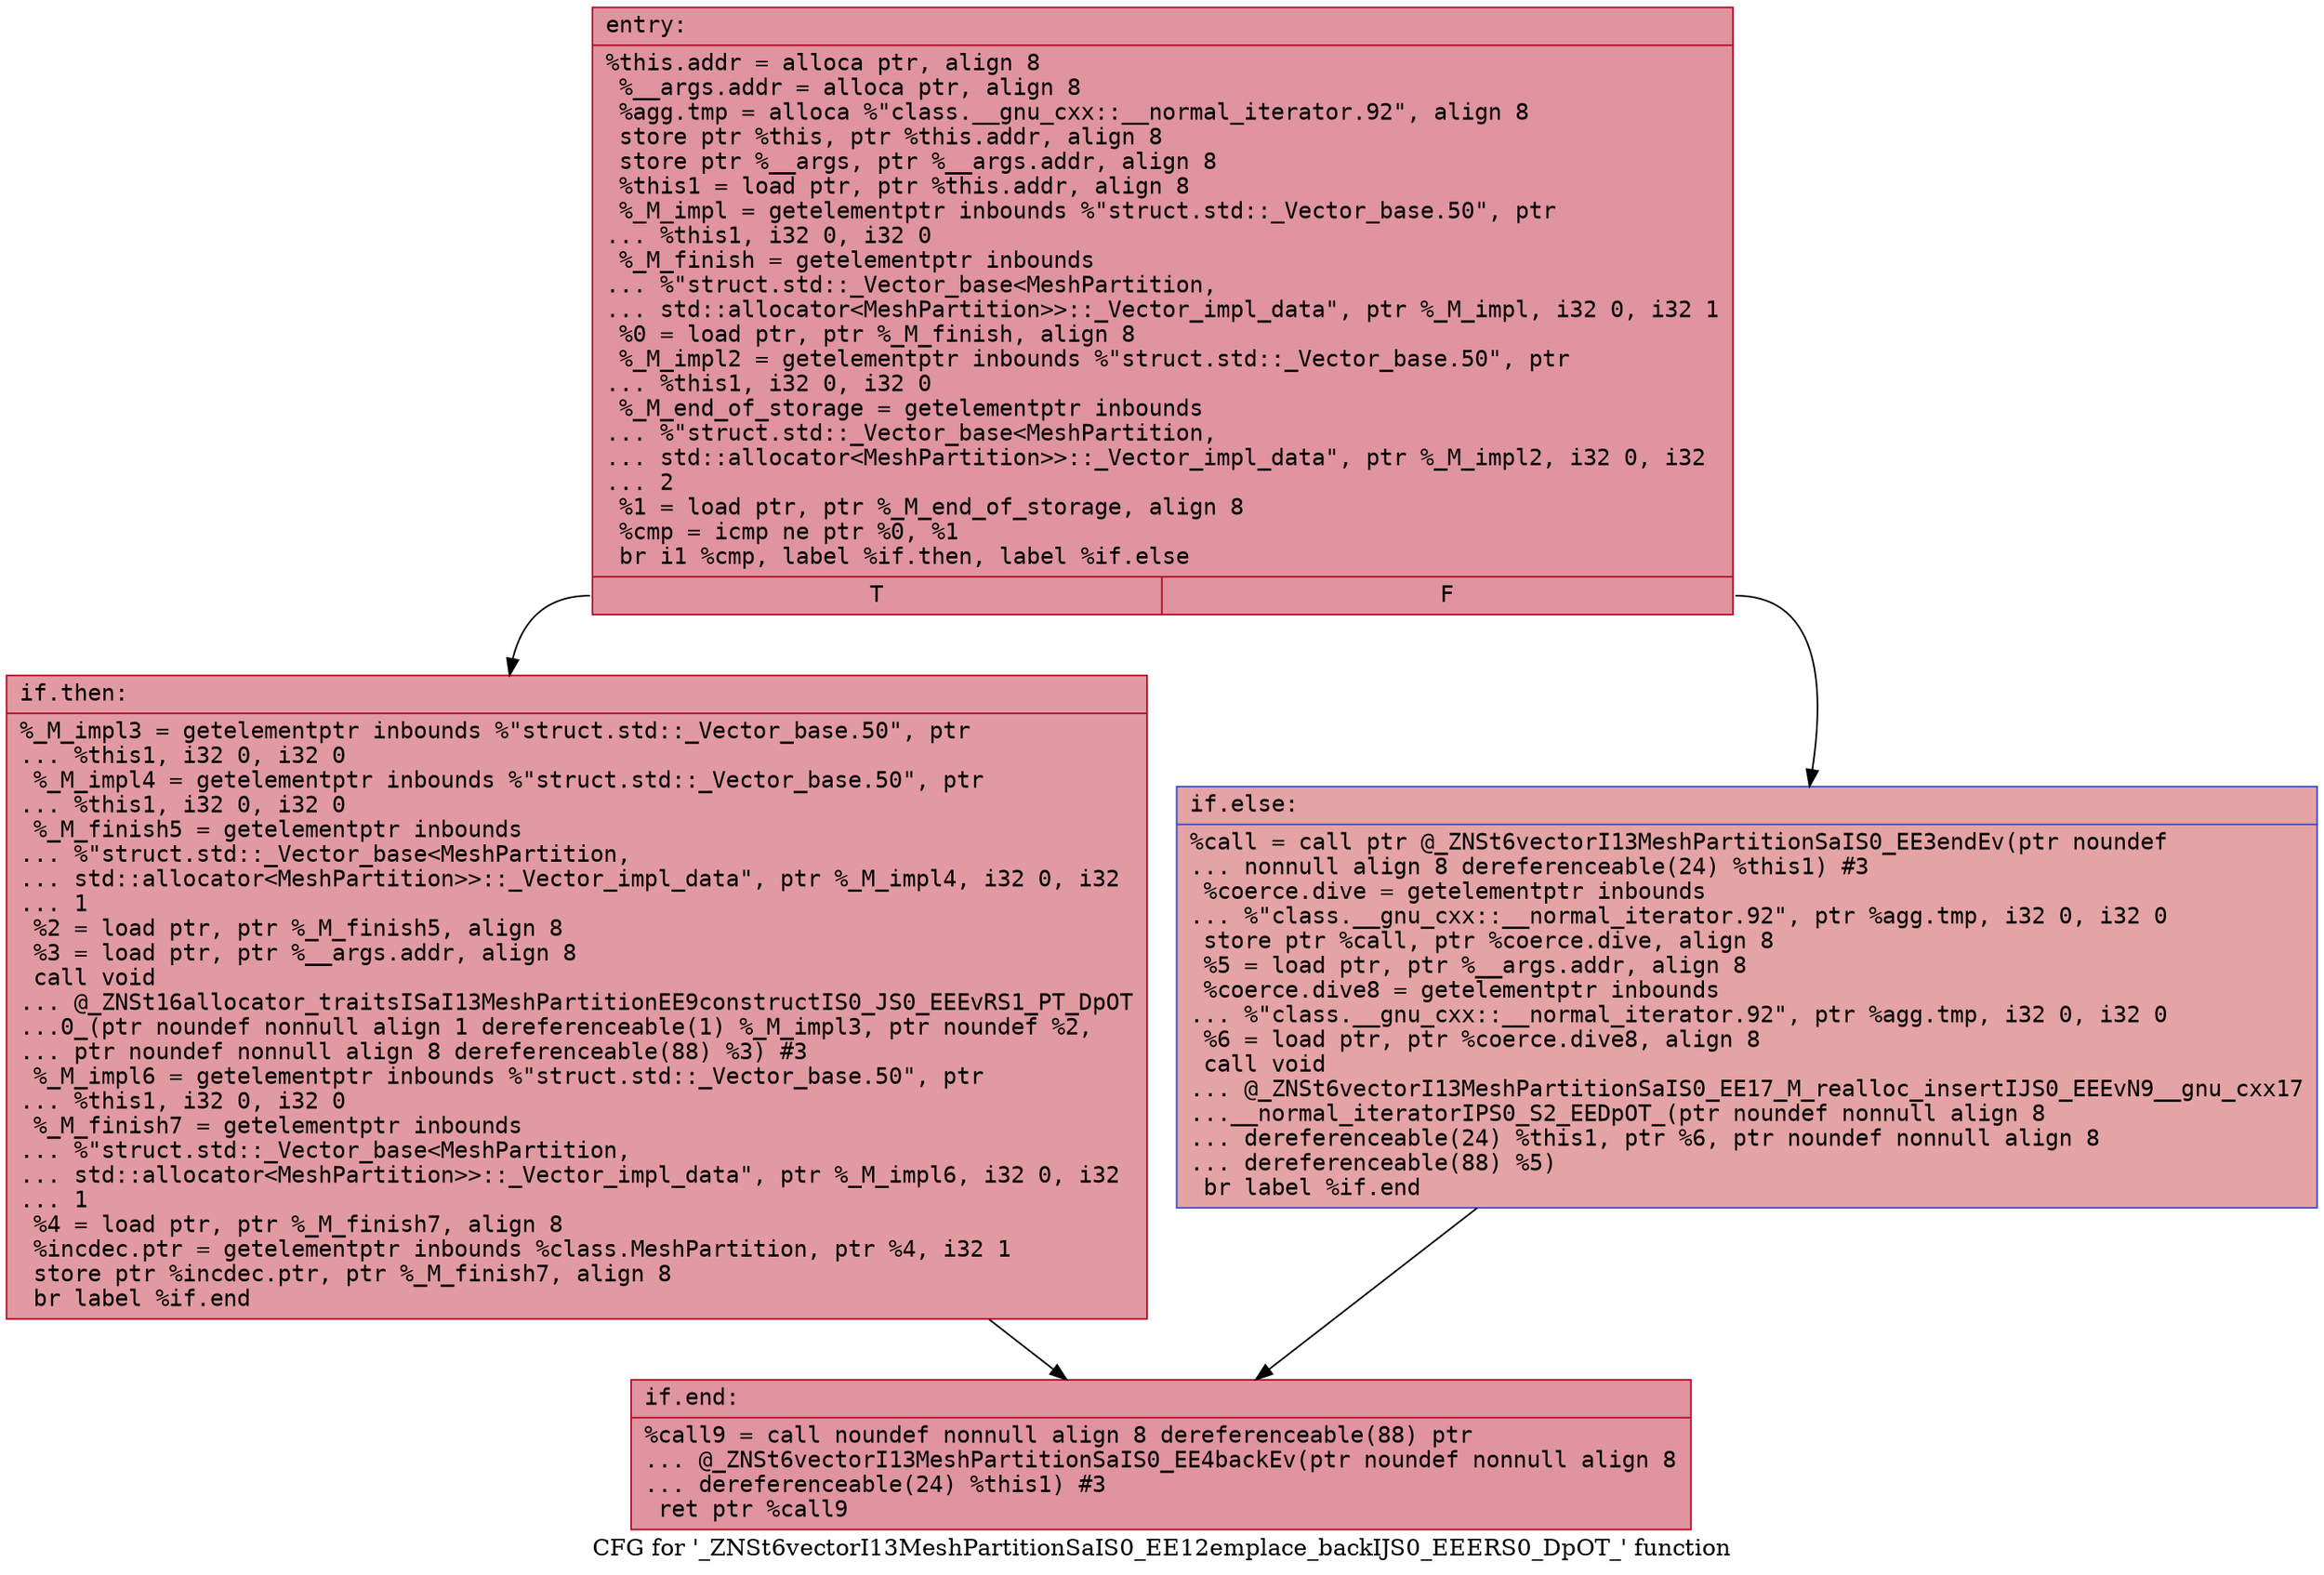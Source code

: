 digraph "CFG for '_ZNSt6vectorI13MeshPartitionSaIS0_EE12emplace_backIJS0_EEERS0_DpOT_' function" {
	label="CFG for '_ZNSt6vectorI13MeshPartitionSaIS0_EE12emplace_backIJS0_EEERS0_DpOT_' function";

	Node0x55dab481f030 [shape=record,color="#b70d28ff", style=filled, fillcolor="#b70d2870" fontname="Courier",label="{entry:\l|  %this.addr = alloca ptr, align 8\l  %__args.addr = alloca ptr, align 8\l  %agg.tmp = alloca %\"class.__gnu_cxx::__normal_iterator.92\", align 8\l  store ptr %this, ptr %this.addr, align 8\l  store ptr %__args, ptr %__args.addr, align 8\l  %this1 = load ptr, ptr %this.addr, align 8\l  %_M_impl = getelementptr inbounds %\"struct.std::_Vector_base.50\", ptr\l... %this1, i32 0, i32 0\l  %_M_finish = getelementptr inbounds\l... %\"struct.std::_Vector_base\<MeshPartition,\l... std::allocator\<MeshPartition\>\>::_Vector_impl_data\", ptr %_M_impl, i32 0, i32 1\l  %0 = load ptr, ptr %_M_finish, align 8\l  %_M_impl2 = getelementptr inbounds %\"struct.std::_Vector_base.50\", ptr\l... %this1, i32 0, i32 0\l  %_M_end_of_storage = getelementptr inbounds\l... %\"struct.std::_Vector_base\<MeshPartition,\l... std::allocator\<MeshPartition\>\>::_Vector_impl_data\", ptr %_M_impl2, i32 0, i32\l... 2\l  %1 = load ptr, ptr %_M_end_of_storage, align 8\l  %cmp = icmp ne ptr %0, %1\l  br i1 %cmp, label %if.then, label %if.else\l|{<s0>T|<s1>F}}"];
	Node0x55dab481f030:s0 -> Node0x55dab481f0a0[tooltip="entry -> if.then\nProbability 62.50%" ];
	Node0x55dab481f030:s1 -> Node0x55dab481fe00[tooltip="entry -> if.else\nProbability 37.50%" ];
	Node0x55dab481f0a0 [shape=record,color="#b70d28ff", style=filled, fillcolor="#bb1b2c70" fontname="Courier",label="{if.then:\l|  %_M_impl3 = getelementptr inbounds %\"struct.std::_Vector_base.50\", ptr\l... %this1, i32 0, i32 0\l  %_M_impl4 = getelementptr inbounds %\"struct.std::_Vector_base.50\", ptr\l... %this1, i32 0, i32 0\l  %_M_finish5 = getelementptr inbounds\l... %\"struct.std::_Vector_base\<MeshPartition,\l... std::allocator\<MeshPartition\>\>::_Vector_impl_data\", ptr %_M_impl4, i32 0, i32\l... 1\l  %2 = load ptr, ptr %_M_finish5, align 8\l  %3 = load ptr, ptr %__args.addr, align 8\l  call void\l... @_ZNSt16allocator_traitsISaI13MeshPartitionEE9constructIS0_JS0_EEEvRS1_PT_DpOT\l...0_(ptr noundef nonnull align 1 dereferenceable(1) %_M_impl3, ptr noundef %2,\l... ptr noundef nonnull align 8 dereferenceable(88) %3) #3\l  %_M_impl6 = getelementptr inbounds %\"struct.std::_Vector_base.50\", ptr\l... %this1, i32 0, i32 0\l  %_M_finish7 = getelementptr inbounds\l... %\"struct.std::_Vector_base\<MeshPartition,\l... std::allocator\<MeshPartition\>\>::_Vector_impl_data\", ptr %_M_impl6, i32 0, i32\l... 1\l  %4 = load ptr, ptr %_M_finish7, align 8\l  %incdec.ptr = getelementptr inbounds %class.MeshPartition, ptr %4, i32 1\l  store ptr %incdec.ptr, ptr %_M_finish7, align 8\l  br label %if.end\l}"];
	Node0x55dab481f0a0 -> Node0x55dab4820880[tooltip="if.then -> if.end\nProbability 100.00%" ];
	Node0x55dab481fe00 [shape=record,color="#3d50c3ff", style=filled, fillcolor="#c32e3170" fontname="Courier",label="{if.else:\l|  %call = call ptr @_ZNSt6vectorI13MeshPartitionSaIS0_EE3endEv(ptr noundef\l... nonnull align 8 dereferenceable(24) %this1) #3\l  %coerce.dive = getelementptr inbounds\l... %\"class.__gnu_cxx::__normal_iterator.92\", ptr %agg.tmp, i32 0, i32 0\l  store ptr %call, ptr %coerce.dive, align 8\l  %5 = load ptr, ptr %__args.addr, align 8\l  %coerce.dive8 = getelementptr inbounds\l... %\"class.__gnu_cxx::__normal_iterator.92\", ptr %agg.tmp, i32 0, i32 0\l  %6 = load ptr, ptr %coerce.dive8, align 8\l  call void\l... @_ZNSt6vectorI13MeshPartitionSaIS0_EE17_M_realloc_insertIJS0_EEEvN9__gnu_cxx17\l...__normal_iteratorIPS0_S2_EEDpOT_(ptr noundef nonnull align 8\l... dereferenceable(24) %this1, ptr %6, ptr noundef nonnull align 8\l... dereferenceable(88) %5)\l  br label %if.end\l}"];
	Node0x55dab481fe00 -> Node0x55dab4820880[tooltip="if.else -> if.end\nProbability 100.00%" ];
	Node0x55dab4820880 [shape=record,color="#b70d28ff", style=filled, fillcolor="#b70d2870" fontname="Courier",label="{if.end:\l|  %call9 = call noundef nonnull align 8 dereferenceable(88) ptr\l... @_ZNSt6vectorI13MeshPartitionSaIS0_EE4backEv(ptr noundef nonnull align 8\l... dereferenceable(24) %this1) #3\l  ret ptr %call9\l}"];
}
